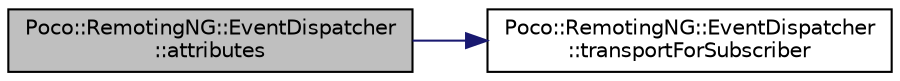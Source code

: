 digraph "Poco::RemotingNG::EventDispatcher::attributes"
{
 // LATEX_PDF_SIZE
  edge [fontname="Helvetica",fontsize="10",labelfontname="Helvetica",labelfontsize="10"];
  node [fontname="Helvetica",fontsize="10",shape=record];
  rankdir="LR";
  Node1 [label="Poco::RemotingNG::EventDispatcher\l::attributes",height=0.2,width=0.4,color="black", fillcolor="grey75", style="filled", fontcolor="black",tooltip=" "];
  Node1 -> Node2 [color="midnightblue",fontsize="10",style="solid",fontname="Helvetica"];
  Node2 [label="Poco::RemotingNG::EventDispatcher\l::transportForSubscriber",height=0.2,width=0.4,color="black", fillcolor="white", style="filled",URL="$classPoco_1_1RemotingNG_1_1EventDispatcher.html#ae761aa792b1ce1e4de47eae9a59e1476",tooltip=" "];
}
